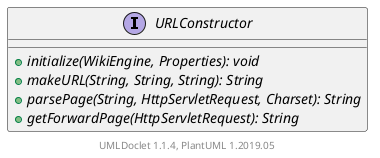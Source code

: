 @startuml

    interface URLConstructor [[URLConstructor.html]] {
        {abstract} +initialize(WikiEngine, Properties): void
        {abstract} +makeURL(String, String, String): String
        {abstract} +parsePage(String, HttpServletRequest, Charset): String
        {abstract} +getForwardPage(HttpServletRequest): String
    }


    center footer UMLDoclet 1.1.4, PlantUML 1.2019.05
@enduml
